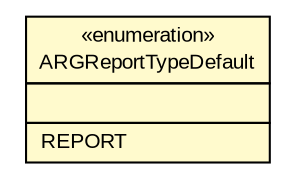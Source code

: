 #!/usr/local/bin/dot
#
# Class diagram 
# Generated by UMLGraph version R5_6-24-gf6e263 (http://www.umlgraph.org/)
#

digraph G {
	edge [fontname="arial",fontsize=10,labelfontname="arial",labelfontsize=10];
	node [fontname="arial",fontsize=10,shape=plaintext];
	nodesep=0.25;
	ranksep=0.5;
	// gov.sandia.cf.application.configuration.arg.ARGReportTypeDefault
	c46648 [label=<<table title="gov.sandia.cf.application.configuration.arg.ARGReportTypeDefault" border="0" cellborder="1" cellspacing="0" cellpadding="2" port="p" bgcolor="lemonChiffon" href="./ARGReportTypeDefault.html">
		<tr><td><table border="0" cellspacing="0" cellpadding="1">
<tr><td align="center" balign="center"> &#171;enumeration&#187; </td></tr>
<tr><td align="center" balign="center"> ARGReportTypeDefault </td></tr>
		</table></td></tr>
		<tr><td><table border="0" cellspacing="0" cellpadding="1">
<tr><td align="left" balign="left">  </td></tr>
		</table></td></tr>
		<tr><td><table border="0" cellspacing="0" cellpadding="1">
<tr><td align="left" balign="left"> REPORT </td></tr>
		</table></td></tr>
		</table>>, URL="./ARGReportTypeDefault.html", fontname="arial", fontcolor="black", fontsize=10.0];
}

